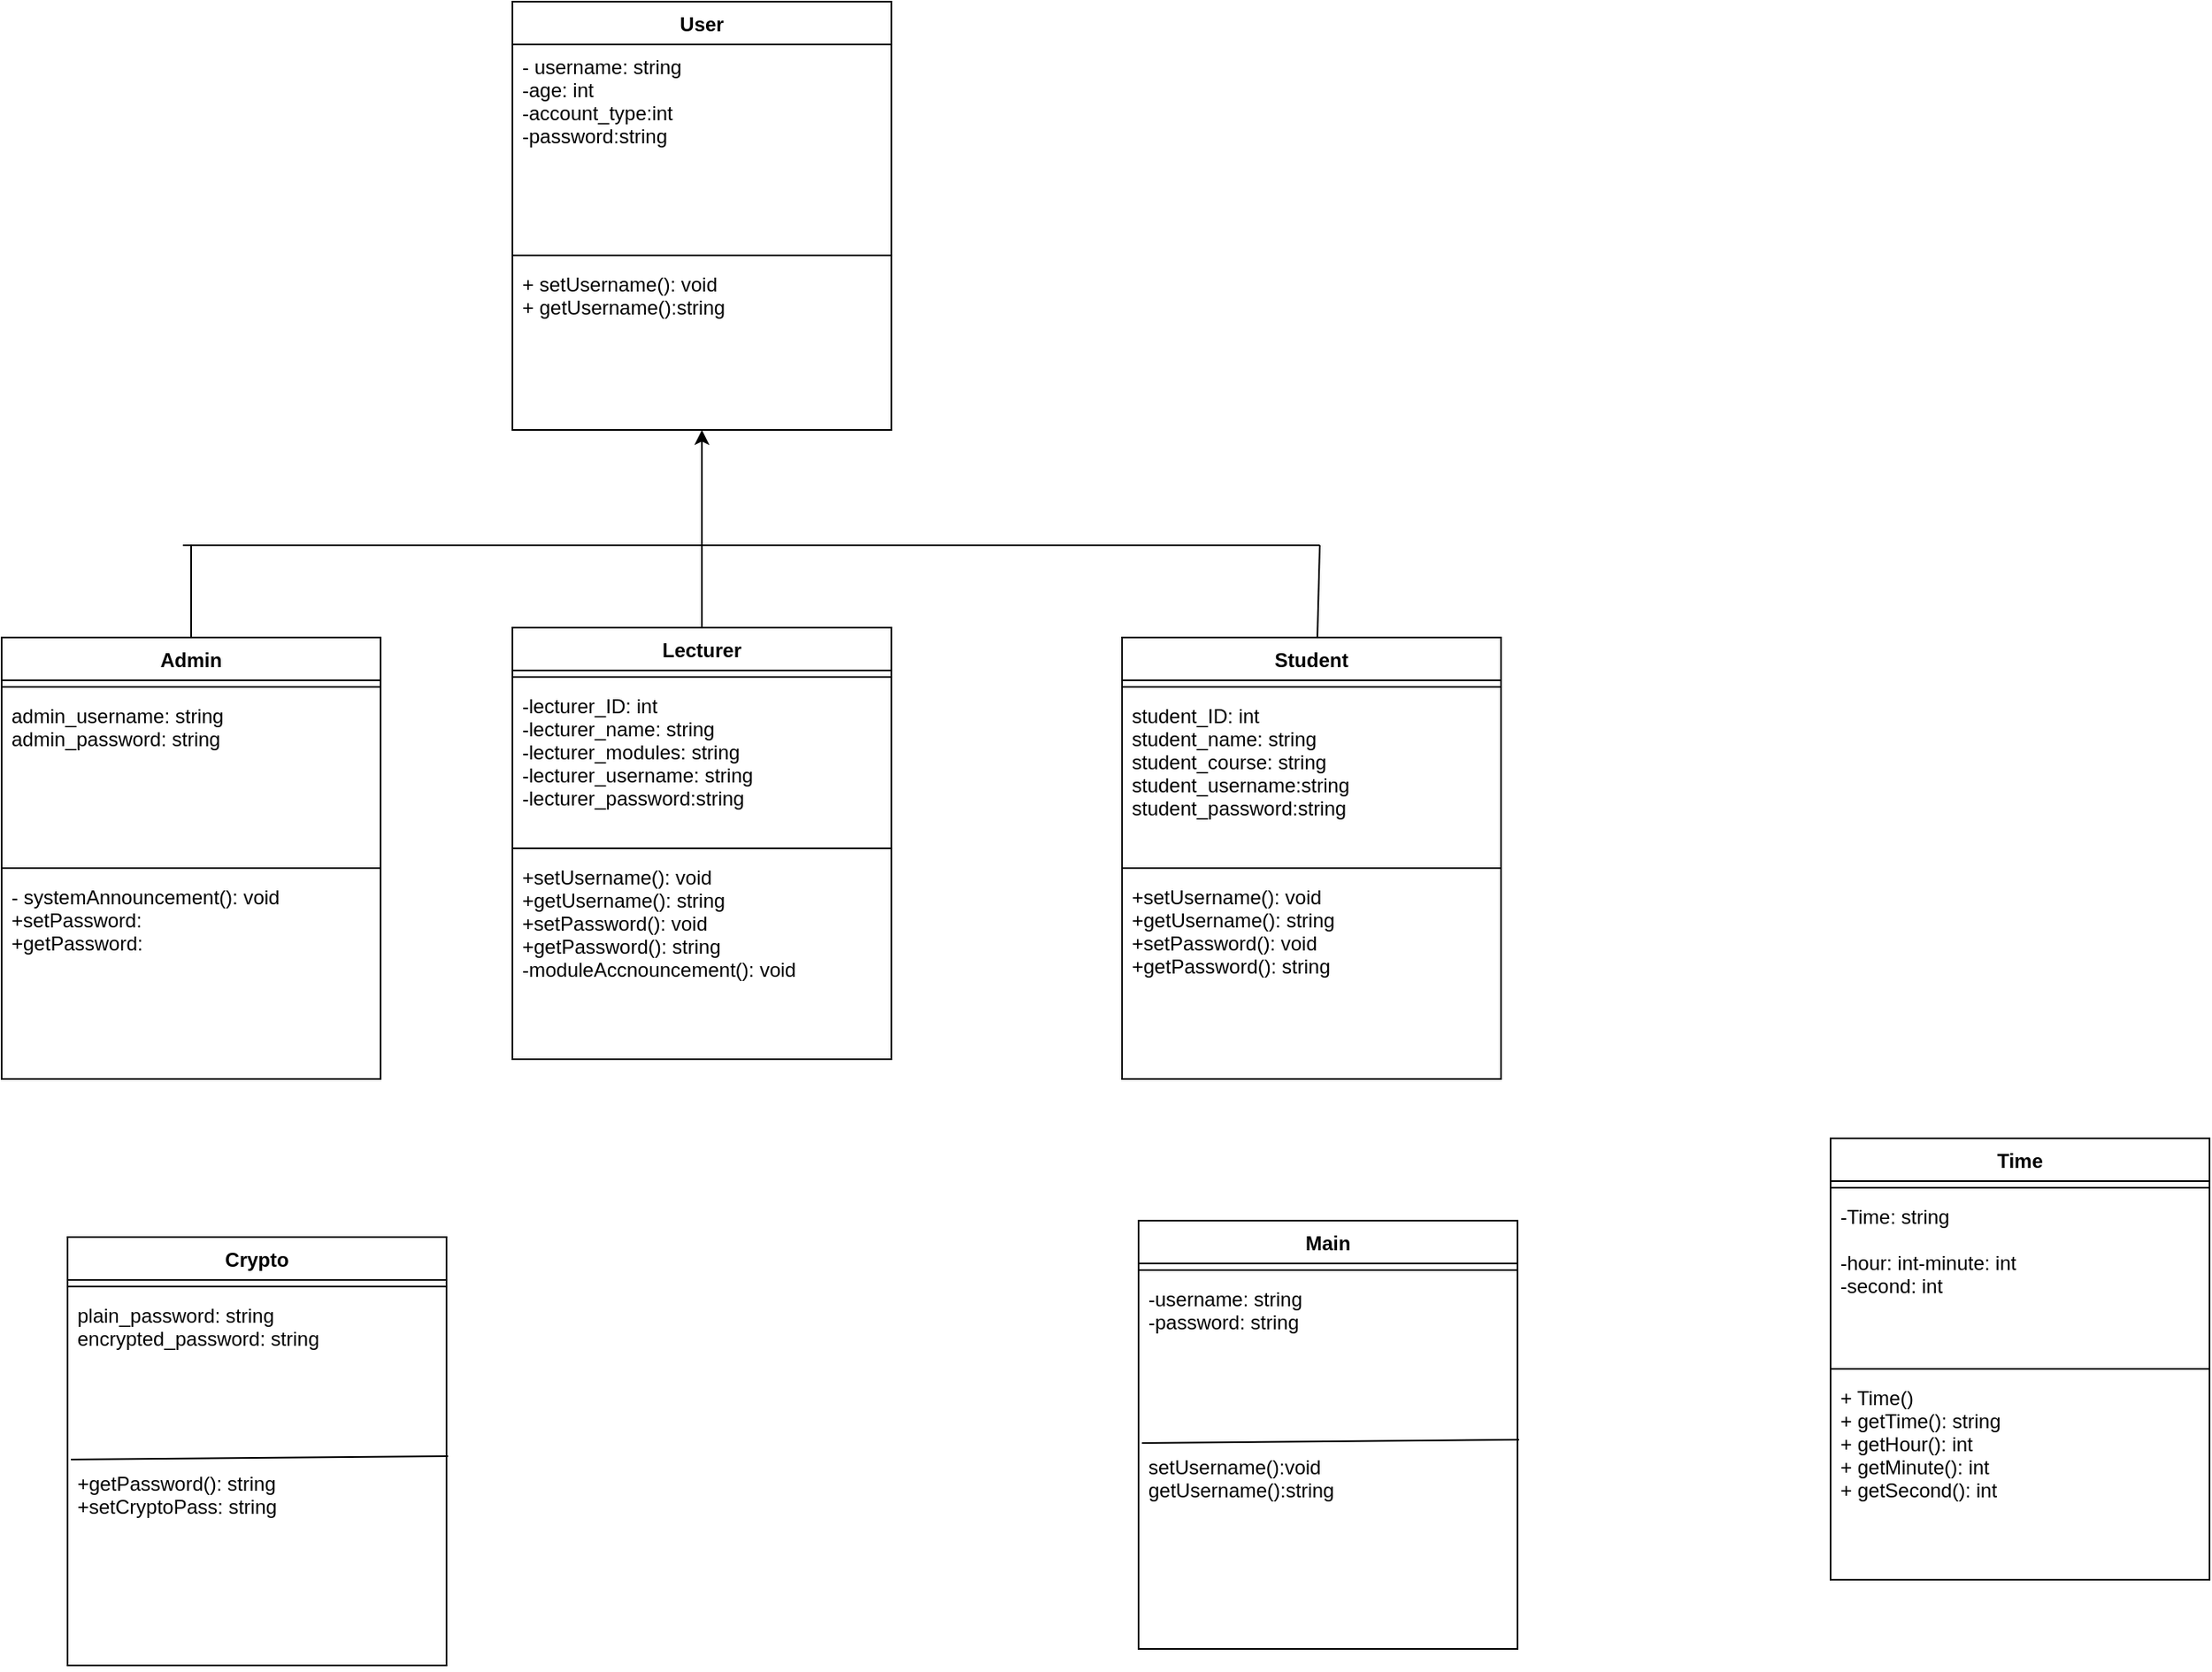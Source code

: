 <mxfile version="14.5.8" type="github">
  <diagram id="B1ylj1akvkJgGZb7Wtry" name="Page-1">
    <mxGraphModel dx="700" dy="762" grid="1" gridSize="10" guides="1" tooltips="1" connect="1" arrows="1" fold="1" page="1" pageScale="1" pageWidth="850" pageHeight="1100" math="0" shadow="0">
      <root>
        <mxCell id="0" />
        <mxCell id="1" parent="0" />
        <mxCell id="F2aWLSE53vhr_MozMiDo-5" value="User" style="swimlane;fontStyle=1;align=center;verticalAlign=top;childLayout=stackLayout;horizontal=1;startSize=26;horizontalStack=0;resizeParent=1;resizeParentMax=0;resizeLast=0;collapsible=1;marginBottom=0;" parent="1" vertex="1">
          <mxGeometry x="350" y="50" width="230" height="260" as="geometry" />
        </mxCell>
        <mxCell id="F2aWLSE53vhr_MozMiDo-6" value="- username: string&#xa;-age: int&#xa;-account_type:int&#xa;-password:string&#xa;&#xa;" style="text;strokeColor=none;fillColor=none;align=left;verticalAlign=top;spacingLeft=4;spacingRight=4;overflow=hidden;rotatable=0;points=[[0,0.5],[1,0.5]];portConstraint=eastwest;" parent="F2aWLSE53vhr_MozMiDo-5" vertex="1">
          <mxGeometry y="26" width="230" height="124" as="geometry" />
        </mxCell>
        <mxCell id="F2aWLSE53vhr_MozMiDo-7" value="" style="line;strokeWidth=1;fillColor=none;align=left;verticalAlign=middle;spacingTop=-1;spacingLeft=3;spacingRight=3;rotatable=0;labelPosition=right;points=[];portConstraint=eastwest;" parent="F2aWLSE53vhr_MozMiDo-5" vertex="1">
          <mxGeometry y="150" width="230" height="8" as="geometry" />
        </mxCell>
        <mxCell id="F2aWLSE53vhr_MozMiDo-8" value="+ setUsername(): void&#xa;+ getUsername():string&#xa;" style="text;strokeColor=none;fillColor=none;align=left;verticalAlign=top;spacingLeft=4;spacingRight=4;overflow=hidden;rotatable=0;points=[[0,0.5],[1,0.5]];portConstraint=eastwest;" parent="F2aWLSE53vhr_MozMiDo-5" vertex="1">
          <mxGeometry y="158" width="230" height="102" as="geometry" />
        </mxCell>
        <mxCell id="F2aWLSE53vhr_MozMiDo-12" value="Crypto" style="swimlane;fontStyle=1;align=center;verticalAlign=top;childLayout=stackLayout;horizontal=1;startSize=26;horizontalStack=0;resizeParent=1;resizeParentMax=0;resizeLast=0;collapsible=1;marginBottom=0;" parent="1" vertex="1">
          <mxGeometry x="80" y="800" width="230" height="260" as="geometry" />
        </mxCell>
        <mxCell id="F2aWLSE53vhr_MozMiDo-15" value="" style="line;strokeWidth=1;fillColor=none;align=left;verticalAlign=middle;spacingTop=-1;spacingLeft=3;spacingRight=3;rotatable=0;labelPosition=right;points=[];portConstraint=eastwest;" parent="F2aWLSE53vhr_MozMiDo-12" vertex="1">
          <mxGeometry y="26" width="230" height="8" as="geometry" />
        </mxCell>
        <mxCell id="5oYpnNbD0ZBPzVLrT35g-5" value="plain_password: string&#xa;encrypted_password: string&#xa;" style="text;strokeColor=none;fillColor=none;align=left;verticalAlign=top;spacingLeft=4;spacingRight=4;overflow=hidden;rotatable=0;points=[[0,0.5],[1,0.5]];portConstraint=eastwest;" parent="F2aWLSE53vhr_MozMiDo-12" vertex="1">
          <mxGeometry y="34" width="230" height="102" as="geometry" />
        </mxCell>
        <mxCell id="F2aWLSE53vhr_MozMiDo-16" value="+getPassword(): string&#xa;+setCryptoPass: string&#xa;" style="text;strokeColor=none;fillColor=none;align=left;verticalAlign=top;spacingLeft=4;spacingRight=4;overflow=hidden;rotatable=0;points=[[0,0.5],[1,0.5]];portConstraint=eastwest;" parent="F2aWLSE53vhr_MozMiDo-12" vertex="1">
          <mxGeometry y="136" width="230" height="124" as="geometry" />
        </mxCell>
        <mxCell id="5oYpnNbD0ZBPzVLrT35g-2" value="" style="endArrow=none;html=1;exitX=0.009;exitY=-0.008;exitDx=0;exitDy=0;exitPerimeter=0;entryX=1.004;entryY=-0.024;entryDx=0;entryDy=0;entryPerimeter=0;" parent="F2aWLSE53vhr_MozMiDo-12" source="F2aWLSE53vhr_MozMiDo-16" target="F2aWLSE53vhr_MozMiDo-16" edge="1">
          <mxGeometry width="50" height="50" relative="1" as="geometry">
            <mxPoint x="190" y="-50" as="sourcePoint" />
            <mxPoint x="320" y="120" as="targetPoint" />
          </mxGeometry>
        </mxCell>
        <mxCell id="F2aWLSE53vhr_MozMiDo-17" value="Student" style="swimlane;fontStyle=1;align=center;verticalAlign=top;childLayout=stackLayout;horizontal=1;startSize=26;horizontalStack=0;resizeParent=1;resizeParentMax=0;resizeLast=0;collapsible=1;marginBottom=0;" parent="1" vertex="1">
          <mxGeometry x="720" y="436" width="230" height="268" as="geometry" />
        </mxCell>
        <mxCell id="F2aWLSE53vhr_MozMiDo-18" value="" style="line;strokeWidth=1;fillColor=none;align=left;verticalAlign=middle;spacingTop=-1;spacingLeft=3;spacingRight=3;rotatable=0;labelPosition=right;points=[];portConstraint=eastwest;" parent="F2aWLSE53vhr_MozMiDo-17" vertex="1">
          <mxGeometry y="26" width="230" height="8" as="geometry" />
        </mxCell>
        <mxCell id="F2aWLSE53vhr_MozMiDo-19" value="student_ID: int&#xa;student_name: string&#xa;student_course: string&#xa;student_username:string&#xa;student_password:string&#xa;&#xa;" style="text;strokeColor=none;fillColor=none;align=left;verticalAlign=top;spacingLeft=4;spacingRight=4;overflow=hidden;rotatable=0;points=[[0,0.5],[1,0.5]];portConstraint=eastwest;" parent="F2aWLSE53vhr_MozMiDo-17" vertex="1">
          <mxGeometry y="34" width="230" height="102" as="geometry" />
        </mxCell>
        <mxCell id="F2aWLSE53vhr_MozMiDo-20" value="" style="line;strokeWidth=1;fillColor=none;align=left;verticalAlign=middle;spacingTop=-1;spacingLeft=3;spacingRight=3;rotatable=0;labelPosition=right;points=[];portConstraint=eastwest;" parent="F2aWLSE53vhr_MozMiDo-17" vertex="1">
          <mxGeometry y="136" width="230" height="8" as="geometry" />
        </mxCell>
        <mxCell id="F2aWLSE53vhr_MozMiDo-21" value="+setUsername(): void&#xa;+getUsername(): string&#xa;+setPassword(): void&#xa;+getPassword(): string&#xa;&#xa;&#xa;" style="text;strokeColor=none;fillColor=none;align=left;verticalAlign=top;spacingLeft=4;spacingRight=4;overflow=hidden;rotatable=0;points=[[0,0.5],[1,0.5]];portConstraint=eastwest;" parent="F2aWLSE53vhr_MozMiDo-17" vertex="1">
          <mxGeometry y="144" width="230" height="124" as="geometry" />
        </mxCell>
        <mxCell id="F2aWLSE53vhr_MozMiDo-23" value="Lecturer" style="swimlane;fontStyle=1;align=center;verticalAlign=top;childLayout=stackLayout;horizontal=1;startSize=26;horizontalStack=0;resizeParent=1;resizeParentMax=0;resizeLast=0;collapsible=1;marginBottom=0;" parent="1" vertex="1">
          <mxGeometry x="350" y="430" width="230" height="262" as="geometry" />
        </mxCell>
        <mxCell id="F2aWLSE53vhr_MozMiDo-24" value="" style="line;strokeWidth=1;fillColor=none;align=left;verticalAlign=middle;spacingTop=-1;spacingLeft=3;spacingRight=3;rotatable=0;labelPosition=right;points=[];portConstraint=eastwest;" parent="F2aWLSE53vhr_MozMiDo-23" vertex="1">
          <mxGeometry y="26" width="230" height="8" as="geometry" />
        </mxCell>
        <mxCell id="F2aWLSE53vhr_MozMiDo-25" value="-lecturer_ID: int&#xa;-lecturer_name: string&#xa;-lecturer_modules: string&#xa;-lecturer_username: string&#xa;-lecturer_password:string&#xa;&#xa;" style="text;strokeColor=none;fillColor=none;align=left;verticalAlign=top;spacingLeft=4;spacingRight=4;overflow=hidden;rotatable=0;points=[[0,0.5],[1,0.5]];portConstraint=eastwest;" parent="F2aWLSE53vhr_MozMiDo-23" vertex="1">
          <mxGeometry y="34" width="230" height="96" as="geometry" />
        </mxCell>
        <mxCell id="F2aWLSE53vhr_MozMiDo-26" value="" style="line;strokeWidth=1;fillColor=none;align=left;verticalAlign=middle;spacingTop=-1;spacingLeft=3;spacingRight=3;rotatable=0;labelPosition=right;points=[];portConstraint=eastwest;" parent="F2aWLSE53vhr_MozMiDo-23" vertex="1">
          <mxGeometry y="130" width="230" height="8" as="geometry" />
        </mxCell>
        <mxCell id="F2aWLSE53vhr_MozMiDo-27" value="+setUsername(): void&#xa;+getUsername(): string&#xa;+setPassword(): void&#xa;+getPassword(): string&#xa;-moduleAccnouncement(): void&#xa;" style="text;strokeColor=none;fillColor=none;align=left;verticalAlign=top;spacingLeft=4;spacingRight=4;overflow=hidden;rotatable=0;points=[[0,0.5],[1,0.5]];portConstraint=eastwest;" parent="F2aWLSE53vhr_MozMiDo-23" vertex="1">
          <mxGeometry y="138" width="230" height="124" as="geometry" />
        </mxCell>
        <mxCell id="F2aWLSE53vhr_MozMiDo-28" value="Admin" style="swimlane;fontStyle=1;align=center;verticalAlign=top;childLayout=stackLayout;horizontal=1;startSize=26;horizontalStack=0;resizeParent=1;resizeParentMax=0;resizeLast=0;collapsible=1;marginBottom=0;" parent="1" vertex="1">
          <mxGeometry x="40" y="436" width="230" height="268" as="geometry" />
        </mxCell>
        <mxCell id="F2aWLSE53vhr_MozMiDo-29" value="" style="line;strokeWidth=1;fillColor=none;align=left;verticalAlign=middle;spacingTop=-1;spacingLeft=3;spacingRight=3;rotatable=0;labelPosition=right;points=[];portConstraint=eastwest;" parent="F2aWLSE53vhr_MozMiDo-28" vertex="1">
          <mxGeometry y="26" width="230" height="8" as="geometry" />
        </mxCell>
        <mxCell id="F2aWLSE53vhr_MozMiDo-30" value="admin_username: string&#xa;admin_password: string&#xa;" style="text;strokeColor=none;fillColor=none;align=left;verticalAlign=top;spacingLeft=4;spacingRight=4;overflow=hidden;rotatable=0;points=[[0,0.5],[1,0.5]];portConstraint=eastwest;" parent="F2aWLSE53vhr_MozMiDo-28" vertex="1">
          <mxGeometry y="34" width="230" height="102" as="geometry" />
        </mxCell>
        <mxCell id="F2aWLSE53vhr_MozMiDo-31" value="" style="line;strokeWidth=1;fillColor=none;align=left;verticalAlign=middle;spacingTop=-1;spacingLeft=3;spacingRight=3;rotatable=0;labelPosition=right;points=[];portConstraint=eastwest;" parent="F2aWLSE53vhr_MozMiDo-28" vertex="1">
          <mxGeometry y="136" width="230" height="8" as="geometry" />
        </mxCell>
        <mxCell id="F2aWLSE53vhr_MozMiDo-32" value="- systemAnnouncement(): void&#xa;+setPassword:&#xa;+getPassword:&#xa;" style="text;strokeColor=none;fillColor=none;align=left;verticalAlign=top;spacingLeft=4;spacingRight=4;overflow=hidden;rotatable=0;points=[[0,0.5],[1,0.5]];portConstraint=eastwest;" parent="F2aWLSE53vhr_MozMiDo-28" vertex="1">
          <mxGeometry y="144" width="230" height="124" as="geometry" />
        </mxCell>
        <mxCell id="F2aWLSE53vhr_MozMiDo-33" value="" style="endArrow=classic;html=1;exitX=0.5;exitY=0;exitDx=0;exitDy=0;" parent="1" source="F2aWLSE53vhr_MozMiDo-23" target="F2aWLSE53vhr_MozMiDo-8" edge="1">
          <mxGeometry width="50" height="50" relative="1" as="geometry">
            <mxPoint x="460" y="400" as="sourcePoint" />
            <mxPoint x="510" y="350" as="targetPoint" />
          </mxGeometry>
        </mxCell>
        <mxCell id="F2aWLSE53vhr_MozMiDo-34" value="Time" style="swimlane;fontStyle=1;align=center;verticalAlign=top;childLayout=stackLayout;horizontal=1;startSize=26;horizontalStack=0;resizeParent=1;resizeParentMax=0;resizeLast=0;collapsible=1;marginBottom=0;" parent="1" vertex="1">
          <mxGeometry x="1150" y="740" width="230" height="268" as="geometry" />
        </mxCell>
        <mxCell id="F2aWLSE53vhr_MozMiDo-35" value="" style="line;strokeWidth=1;fillColor=none;align=left;verticalAlign=middle;spacingTop=-1;spacingLeft=3;spacingRight=3;rotatable=0;labelPosition=right;points=[];portConstraint=eastwest;" parent="F2aWLSE53vhr_MozMiDo-34" vertex="1">
          <mxGeometry y="26" width="230" height="8" as="geometry" />
        </mxCell>
        <mxCell id="F2aWLSE53vhr_MozMiDo-36" value="-Time: string&#xa;&#xa;-hour: int-minute: int&#xa;-second: int&#xa;" style="text;strokeColor=none;fillColor=none;align=left;verticalAlign=top;spacingLeft=4;spacingRight=4;overflow=hidden;rotatable=0;points=[[0,0.5],[1,0.5]];portConstraint=eastwest;" parent="F2aWLSE53vhr_MozMiDo-34" vertex="1">
          <mxGeometry y="34" width="230" height="102" as="geometry" />
        </mxCell>
        <mxCell id="F2aWLSE53vhr_MozMiDo-37" value="" style="line;strokeWidth=1;fillColor=none;align=left;verticalAlign=middle;spacingTop=-1;spacingLeft=3;spacingRight=3;rotatable=0;labelPosition=right;points=[];portConstraint=eastwest;" parent="F2aWLSE53vhr_MozMiDo-34" vertex="1">
          <mxGeometry y="136" width="230" height="8" as="geometry" />
        </mxCell>
        <mxCell id="F2aWLSE53vhr_MozMiDo-38" value="+ Time()&#xa;+ getTime(): string&#xa;+ getHour(): int&#xa;+ getMinute(): int&#xa;+ getSecond(): int&#xa;&#xa;&#xa;" style="text;strokeColor=none;fillColor=none;align=left;verticalAlign=top;spacingLeft=4;spacingRight=4;overflow=hidden;rotatable=0;points=[[0,0.5],[1,0.5]];portConstraint=eastwest;" parent="F2aWLSE53vhr_MozMiDo-34" vertex="1">
          <mxGeometry y="144" width="230" height="124" as="geometry" />
        </mxCell>
        <mxCell id="NznP9gh7rejOoxTO0ly_-1" value="" style="endArrow=none;html=1;" parent="1" edge="1">
          <mxGeometry width="50" height="50" relative="1" as="geometry">
            <mxPoint x="460" y="380" as="sourcePoint" />
            <mxPoint x="840" y="380" as="targetPoint" />
          </mxGeometry>
        </mxCell>
        <mxCell id="NznP9gh7rejOoxTO0ly_-2" value="" style="endArrow=none;html=1;" parent="1" source="F2aWLSE53vhr_MozMiDo-17" edge="1">
          <mxGeometry width="50" height="50" relative="1" as="geometry">
            <mxPoint x="830" y="430" as="sourcePoint" />
            <mxPoint x="840" y="380" as="targetPoint" />
          </mxGeometry>
        </mxCell>
        <mxCell id="NznP9gh7rejOoxTO0ly_-5" value="" style="endArrow=none;html=1;exitX=0.5;exitY=0;exitDx=0;exitDy=0;" parent="1" source="F2aWLSE53vhr_MozMiDo-28" edge="1">
          <mxGeometry width="50" height="50" relative="1" as="geometry">
            <mxPoint x="150" y="420" as="sourcePoint" />
            <mxPoint x="155" y="380" as="targetPoint" />
          </mxGeometry>
        </mxCell>
        <mxCell id="NznP9gh7rejOoxTO0ly_-6" value="" style="endArrow=none;html=1;" parent="1" edge="1">
          <mxGeometry width="50" height="50" relative="1" as="geometry">
            <mxPoint x="150" y="380" as="sourcePoint" />
            <mxPoint x="460" y="380" as="targetPoint" />
          </mxGeometry>
        </mxCell>
        <mxCell id="Fk85s3XBoEgGGTR6DrIB-3" value="Main" style="swimlane;fontStyle=1;align=center;verticalAlign=top;childLayout=stackLayout;horizontal=1;startSize=26;horizontalStack=0;resizeParent=1;resizeParentMax=0;resizeLast=0;collapsible=1;marginBottom=0;" parent="1" vertex="1">
          <mxGeometry x="730" y="790" width="230" height="260" as="geometry" />
        </mxCell>
        <mxCell id="Fk85s3XBoEgGGTR6DrIB-4" value="" style="line;strokeWidth=1;fillColor=none;align=left;verticalAlign=middle;spacingTop=-1;spacingLeft=3;spacingRight=3;rotatable=0;labelPosition=right;points=[];portConstraint=eastwest;" parent="Fk85s3XBoEgGGTR6DrIB-3" vertex="1">
          <mxGeometry y="26" width="230" height="8" as="geometry" />
        </mxCell>
        <mxCell id="Fk85s3XBoEgGGTR6DrIB-5" value="-username: string&#xa;-password: string&#xa;" style="text;strokeColor=none;fillColor=none;align=left;verticalAlign=top;spacingLeft=4;spacingRight=4;overflow=hidden;rotatable=0;points=[[0,0.5],[1,0.5]];portConstraint=eastwest;" parent="Fk85s3XBoEgGGTR6DrIB-3" vertex="1">
          <mxGeometry y="34" width="230" height="102" as="geometry" />
        </mxCell>
        <mxCell id="Fk85s3XBoEgGGTR6DrIB-7" value="" style="endArrow=none;html=1;exitX=0.009;exitY=-0.008;exitDx=0;exitDy=0;exitPerimeter=0;entryX=1.004;entryY=-0.024;entryDx=0;entryDy=0;entryPerimeter=0;" parent="Fk85s3XBoEgGGTR6DrIB-3" edge="1">
          <mxGeometry width="50" height="50" relative="1" as="geometry">
            <mxPoint x="2.07" y="135.008" as="sourcePoint" />
            <mxPoint x="230.92" y="133.024" as="targetPoint" />
          </mxGeometry>
        </mxCell>
        <mxCell id="Fk85s3XBoEgGGTR6DrIB-8" value="setUsername():void&#xa;getUsername():string&#xa;&#xa;" style="text;strokeColor=none;fillColor=none;align=left;verticalAlign=top;spacingLeft=4;spacingRight=4;overflow=hidden;rotatable=0;points=[[0,0.5],[1,0.5]];portConstraint=eastwest;" parent="Fk85s3XBoEgGGTR6DrIB-3" vertex="1">
          <mxGeometry y="136" width="230" height="124" as="geometry" />
        </mxCell>
      </root>
    </mxGraphModel>
  </diagram>
</mxfile>
